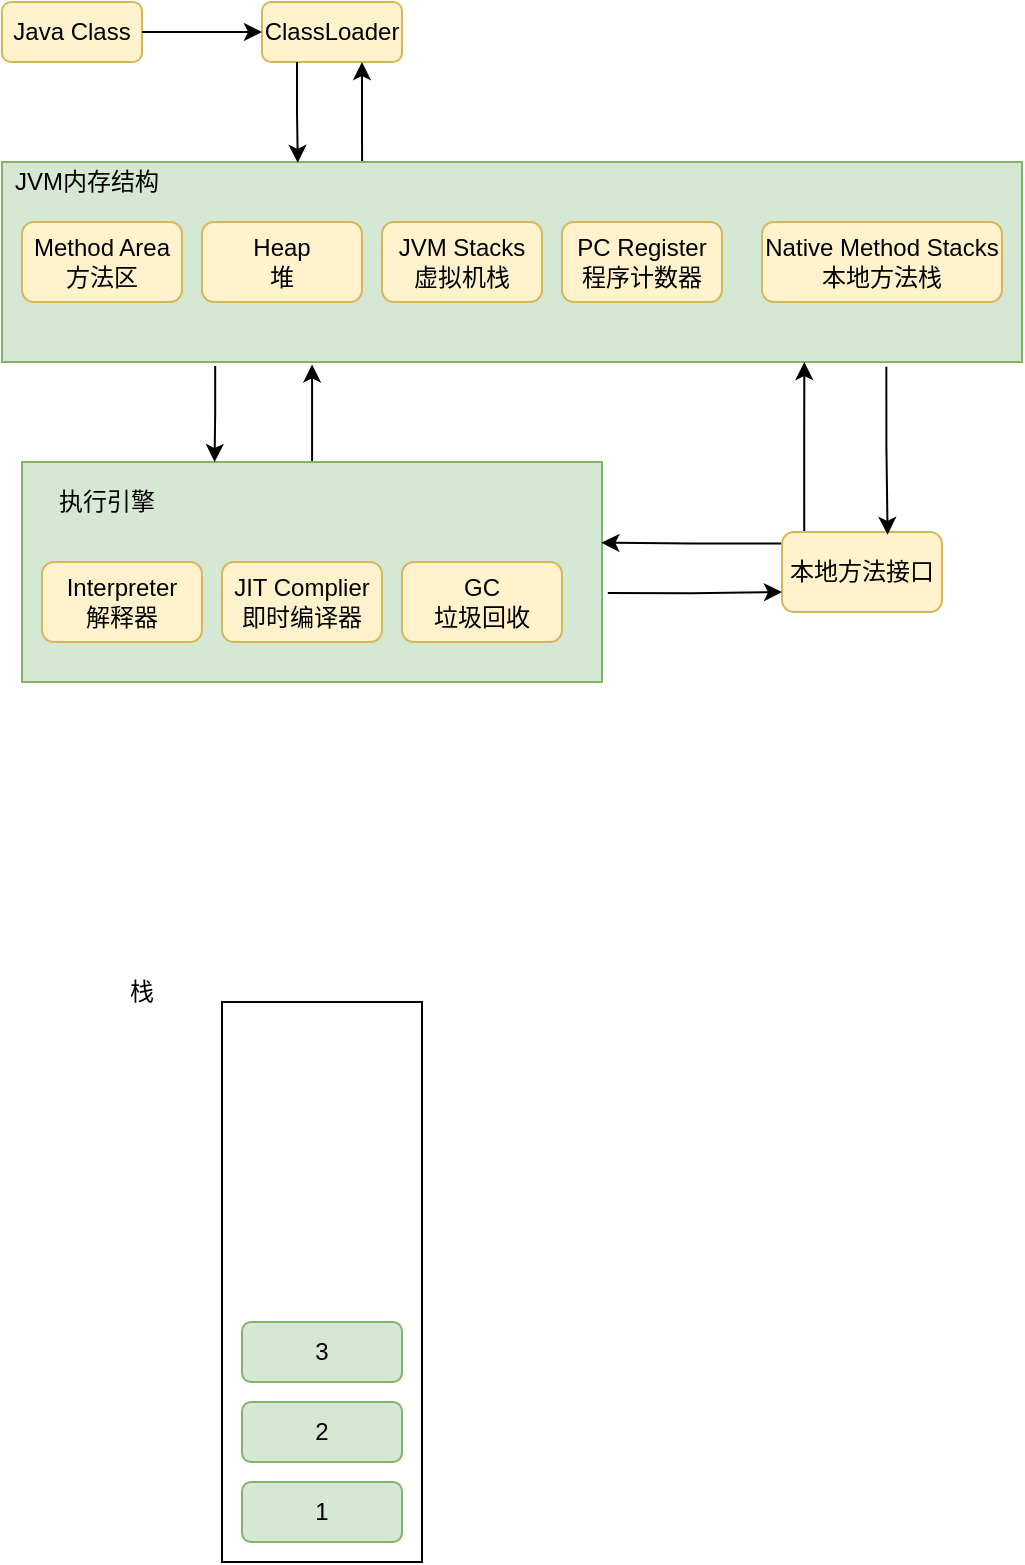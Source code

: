 <mxfile version="20.8.20" type="github">
  <diagram name="第 1 页" id="nLULGFqcCWsZitbXmPLK">
    <mxGraphModel dx="1434" dy="-395" grid="1" gridSize="10" guides="1" tooltips="1" connect="1" arrows="1" fold="1" page="1" pageScale="1" pageWidth="827" pageHeight="1169" math="0" shadow="0">
      <root>
        <mxCell id="0" />
        <mxCell id="1" parent="0" />
        <mxCell id="6OTB4DQb_PjMig5JAWu3-25" value="" style="group" parent="1" vertex="1" connectable="0">
          <mxGeometry x="50" y="2300" width="510" height="340" as="geometry" />
        </mxCell>
        <mxCell id="6OTB4DQb_PjMig5JAWu3-1" value="&lt;font style=&quot;font-size: 12px;&quot;&gt;Java Class&lt;/font&gt;" style="rounded=1;whiteSpace=wrap;html=1;fillColor=#fff2cc;strokeColor=#d6b656;" parent="6OTB4DQb_PjMig5JAWu3-25" vertex="1">
          <mxGeometry width="70" height="30" as="geometry" />
        </mxCell>
        <mxCell id="6OTB4DQb_PjMig5JAWu3-2" value="ClassLoader" style="rounded=1;whiteSpace=wrap;html=1;fillColor=#fff2cc;strokeColor=#d6b656;" parent="6OTB4DQb_PjMig5JAWu3-25" vertex="1">
          <mxGeometry x="130" width="70" height="30" as="geometry" />
        </mxCell>
        <mxCell id="6OTB4DQb_PjMig5JAWu3-16" style="edgeStyle=orthogonalEdgeStyle;rounded=0;orthogonalLoop=1;jettySize=auto;html=1;exitX=1;exitY=0.5;exitDx=0;exitDy=0;entryX=0;entryY=0.5;entryDx=0;entryDy=0;fontSize=12;" parent="6OTB4DQb_PjMig5JAWu3-25" source="6OTB4DQb_PjMig5JAWu3-1" target="6OTB4DQb_PjMig5JAWu3-2" edge="1">
          <mxGeometry relative="1" as="geometry" />
        </mxCell>
        <mxCell id="6OTB4DQb_PjMig5JAWu3-18" style="edgeStyle=orthogonalEdgeStyle;rounded=0;orthogonalLoop=1;jettySize=auto;html=1;entryX=0.714;entryY=1;entryDx=0;entryDy=0;entryPerimeter=0;fontSize=12;exitX=0.353;exitY=0;exitDx=0;exitDy=0;exitPerimeter=0;" parent="6OTB4DQb_PjMig5JAWu3-25" source="6OTB4DQb_PjMig5JAWu3-3" target="6OTB4DQb_PjMig5JAWu3-2" edge="1">
          <mxGeometry relative="1" as="geometry" />
        </mxCell>
        <mxCell id="6OTB4DQb_PjMig5JAWu3-3" value="" style="rounded=0;whiteSpace=wrap;html=1;fillColor=#d5e8d4;strokeColor=#82b366;" parent="6OTB4DQb_PjMig5JAWu3-25" vertex="1">
          <mxGeometry y="80" width="510" height="100" as="geometry" />
        </mxCell>
        <mxCell id="6OTB4DQb_PjMig5JAWu3-17" style="edgeStyle=orthogonalEdgeStyle;rounded=0;orthogonalLoop=1;jettySize=auto;html=1;exitX=0.25;exitY=1;exitDx=0;exitDy=0;entryX=0.29;entryY=0.004;entryDx=0;entryDy=0;entryPerimeter=0;fontSize=12;" parent="6OTB4DQb_PjMig5JAWu3-25" source="6OTB4DQb_PjMig5JAWu3-2" target="6OTB4DQb_PjMig5JAWu3-3" edge="1">
          <mxGeometry relative="1" as="geometry" />
        </mxCell>
        <mxCell id="6OTB4DQb_PjMig5JAWu3-4" value="Method Area&lt;br&gt;方法区" style="rounded=1;whiteSpace=wrap;html=1;fillColor=#fff2cc;strokeColor=#d6b656;" parent="6OTB4DQb_PjMig5JAWu3-25" vertex="1">
          <mxGeometry x="10" y="110" width="80" height="40" as="geometry" />
        </mxCell>
        <mxCell id="6OTB4DQb_PjMig5JAWu3-5" value="JVM内存结构" style="text;html=1;strokeColor=none;fillColor=none;align=center;verticalAlign=middle;whiteSpace=wrap;rounded=0;" parent="6OTB4DQb_PjMig5JAWu3-25" vertex="1">
          <mxGeometry x="5" y="80" width="75" height="20" as="geometry" />
        </mxCell>
        <mxCell id="6OTB4DQb_PjMig5JAWu3-6" value="Heap&lt;br&gt;堆" style="rounded=1;whiteSpace=wrap;html=1;fillColor=#fff2cc;strokeColor=#d6b656;" parent="6OTB4DQb_PjMig5JAWu3-25" vertex="1">
          <mxGeometry x="100" y="110" width="80" height="40" as="geometry" />
        </mxCell>
        <mxCell id="6OTB4DQb_PjMig5JAWu3-7" value="JVM Stacks&lt;br&gt;虚拟机栈" style="rounded=1;whiteSpace=wrap;html=1;fillColor=#fff2cc;strokeColor=#d6b656;" parent="6OTB4DQb_PjMig5JAWu3-25" vertex="1">
          <mxGeometry x="190" y="110" width="80" height="40" as="geometry" />
        </mxCell>
        <mxCell id="6OTB4DQb_PjMig5JAWu3-8" value="PC Register&lt;br&gt;程序计数器" style="rounded=1;whiteSpace=wrap;html=1;fillColor=#fff2cc;strokeColor=#d6b656;" parent="6OTB4DQb_PjMig5JAWu3-25" vertex="1">
          <mxGeometry x="280" y="110" width="80" height="40" as="geometry" />
        </mxCell>
        <mxCell id="6OTB4DQb_PjMig5JAWu3-9" value="Native Method Stacks&lt;br&gt;本地方法栈" style="rounded=1;whiteSpace=wrap;html=1;fillColor=#fff2cc;strokeColor=#d6b656;" parent="6OTB4DQb_PjMig5JAWu3-25" vertex="1">
          <mxGeometry x="380" y="110" width="120" height="40" as="geometry" />
        </mxCell>
        <mxCell id="6OTB4DQb_PjMig5JAWu3-20" style="edgeStyle=orthogonalEdgeStyle;rounded=0;orthogonalLoop=1;jettySize=auto;html=1;entryX=0.304;entryY=1.012;entryDx=0;entryDy=0;entryPerimeter=0;fontSize=12;" parent="6OTB4DQb_PjMig5JAWu3-25" source="6OTB4DQb_PjMig5JAWu3-10" target="6OTB4DQb_PjMig5JAWu3-3" edge="1">
          <mxGeometry relative="1" as="geometry" />
        </mxCell>
        <mxCell id="6OTB4DQb_PjMig5JAWu3-10" value="" style="rounded=0;whiteSpace=wrap;html=1;fontSize=12;fillColor=#d5e8d4;strokeColor=#82b366;" parent="6OTB4DQb_PjMig5JAWu3-25" vertex="1">
          <mxGeometry x="10" y="230" width="290" height="110" as="geometry" />
        </mxCell>
        <mxCell id="6OTB4DQb_PjMig5JAWu3-19" style="edgeStyle=orthogonalEdgeStyle;rounded=0;orthogonalLoop=1;jettySize=auto;html=1;entryX=0.332;entryY=0;entryDx=0;entryDy=0;entryPerimeter=0;fontSize=12;exitX=0.209;exitY=1.02;exitDx=0;exitDy=0;exitPerimeter=0;" parent="6OTB4DQb_PjMig5JAWu3-25" source="6OTB4DQb_PjMig5JAWu3-3" target="6OTB4DQb_PjMig5JAWu3-10" edge="1">
          <mxGeometry relative="1" as="geometry" />
        </mxCell>
        <mxCell id="6OTB4DQb_PjMig5JAWu3-11" value="Interpreter&lt;br&gt;解释器" style="rounded=1;whiteSpace=wrap;html=1;fillColor=#fff2cc;strokeColor=#d6b656;" parent="6OTB4DQb_PjMig5JAWu3-25" vertex="1">
          <mxGeometry x="20" y="280" width="80" height="40" as="geometry" />
        </mxCell>
        <mxCell id="6OTB4DQb_PjMig5JAWu3-12" value="执行引擎" style="text;html=1;strokeColor=none;fillColor=none;align=center;verticalAlign=middle;whiteSpace=wrap;rounded=0;" parent="6OTB4DQb_PjMig5JAWu3-25" vertex="1">
          <mxGeometry x="15" y="240" width="75" height="20" as="geometry" />
        </mxCell>
        <mxCell id="6OTB4DQb_PjMig5JAWu3-13" value="JIT Complier&lt;br&gt;即时编译器" style="rounded=1;whiteSpace=wrap;html=1;fillColor=#fff2cc;strokeColor=#d6b656;" parent="6OTB4DQb_PjMig5JAWu3-25" vertex="1">
          <mxGeometry x="110" y="280" width="80" height="40" as="geometry" />
        </mxCell>
        <mxCell id="6OTB4DQb_PjMig5JAWu3-14" value="GC&lt;br&gt;垃圾回收" style="rounded=1;whiteSpace=wrap;html=1;fillColor=#fff2cc;strokeColor=#d6b656;" parent="6OTB4DQb_PjMig5JAWu3-25" vertex="1">
          <mxGeometry x="200" y="280" width="80" height="40" as="geometry" />
        </mxCell>
        <mxCell id="6OTB4DQb_PjMig5JAWu3-21" style="edgeStyle=orthogonalEdgeStyle;rounded=0;orthogonalLoop=1;jettySize=auto;html=1;entryX=0.999;entryY=0.367;entryDx=0;entryDy=0;entryPerimeter=0;fontSize=12;exitX=0.015;exitY=0.145;exitDx=0;exitDy=0;exitPerimeter=0;" parent="6OTB4DQb_PjMig5JAWu3-25" source="6OTB4DQb_PjMig5JAWu3-15" target="6OTB4DQb_PjMig5JAWu3-10" edge="1">
          <mxGeometry relative="1" as="geometry" />
        </mxCell>
        <mxCell id="6OTB4DQb_PjMig5JAWu3-23" style="edgeStyle=orthogonalEdgeStyle;rounded=0;orthogonalLoop=1;jettySize=auto;html=1;entryX=0.765;entryY=1;entryDx=0;entryDy=0;fontSize=12;entryPerimeter=0;exitX=0.139;exitY=0.125;exitDx=0;exitDy=0;exitPerimeter=0;" parent="6OTB4DQb_PjMig5JAWu3-25" source="6OTB4DQb_PjMig5JAWu3-15" edge="1">
          <mxGeometry relative="1" as="geometry">
            <mxPoint x="401" y="260" as="sourcePoint" />
            <mxPoint x="401.15" y="180" as="targetPoint" />
          </mxGeometry>
        </mxCell>
        <mxCell id="6OTB4DQb_PjMig5JAWu3-15" value="本地方法接口" style="rounded=1;whiteSpace=wrap;html=1;fillColor=#fff2cc;strokeColor=#d6b656;" parent="6OTB4DQb_PjMig5JAWu3-25" vertex="1">
          <mxGeometry x="390" y="265" width="80" height="40" as="geometry" />
        </mxCell>
        <mxCell id="6OTB4DQb_PjMig5JAWu3-24" style="edgeStyle=orthogonalEdgeStyle;rounded=0;orthogonalLoop=1;jettySize=auto;html=1;entryX=0.66;entryY=0.035;entryDx=0;entryDy=0;entryPerimeter=0;fontSize=12;exitX=0.867;exitY=1.024;exitDx=0;exitDy=0;exitPerimeter=0;" parent="6OTB4DQb_PjMig5JAWu3-25" source="6OTB4DQb_PjMig5JAWu3-3" target="6OTB4DQb_PjMig5JAWu3-15" edge="1">
          <mxGeometry relative="1" as="geometry" />
        </mxCell>
        <mxCell id="6OTB4DQb_PjMig5JAWu3-22" style="edgeStyle=orthogonalEdgeStyle;rounded=0;orthogonalLoop=1;jettySize=auto;html=1;exitX=1.01;exitY=0.596;exitDx=0;exitDy=0;entryX=0;entryY=0.75;entryDx=0;entryDy=0;fontSize=12;exitPerimeter=0;" parent="6OTB4DQb_PjMig5JAWu3-25" source="6OTB4DQb_PjMig5JAWu3-10" target="6OTB4DQb_PjMig5JAWu3-15" edge="1">
          <mxGeometry relative="1" as="geometry" />
        </mxCell>
        <mxCell id="v411r0JQ9tphxknr8_xB-1" value="" style="group" vertex="1" connectable="0" parent="1">
          <mxGeometry x="90" y="2780" width="170" height="300" as="geometry" />
        </mxCell>
        <mxCell id="dRDBti_1nO0pmsQmh4rj-2" value="" style="rounded=0;whiteSpace=wrap;html=1;fontSize=12;" parent="v411r0JQ9tphxknr8_xB-1" vertex="1">
          <mxGeometry x="70" y="20" width="100" height="280" as="geometry" />
        </mxCell>
        <mxCell id="dRDBti_1nO0pmsQmh4rj-3" value="栈" style="text;html=1;strokeColor=none;fillColor=none;align=center;verticalAlign=middle;whiteSpace=wrap;rounded=0;fontSize=12;" parent="v411r0JQ9tphxknr8_xB-1" vertex="1">
          <mxGeometry width="60" height="30" as="geometry" />
        </mxCell>
        <mxCell id="dRDBti_1nO0pmsQmh4rj-4" value="1" style="rounded=1;whiteSpace=wrap;html=1;fontSize=12;fillColor=#d5e8d4;strokeColor=#82b366;" parent="v411r0JQ9tphxknr8_xB-1" vertex="1">
          <mxGeometry x="80" y="260" width="80" height="30" as="geometry" />
        </mxCell>
        <mxCell id="dRDBti_1nO0pmsQmh4rj-5" value="2" style="rounded=1;whiteSpace=wrap;html=1;fontSize=12;fillColor=#d5e8d4;strokeColor=#82b366;" parent="v411r0JQ9tphxknr8_xB-1" vertex="1">
          <mxGeometry x="80" y="220" width="80" height="30" as="geometry" />
        </mxCell>
        <mxCell id="dRDBti_1nO0pmsQmh4rj-6" value="3" style="rounded=1;whiteSpace=wrap;html=1;fontSize=12;fillColor=#d5e8d4;strokeColor=#82b366;" parent="v411r0JQ9tphxknr8_xB-1" vertex="1">
          <mxGeometry x="80" y="180" width="80" height="30" as="geometry" />
        </mxCell>
      </root>
    </mxGraphModel>
  </diagram>
</mxfile>

